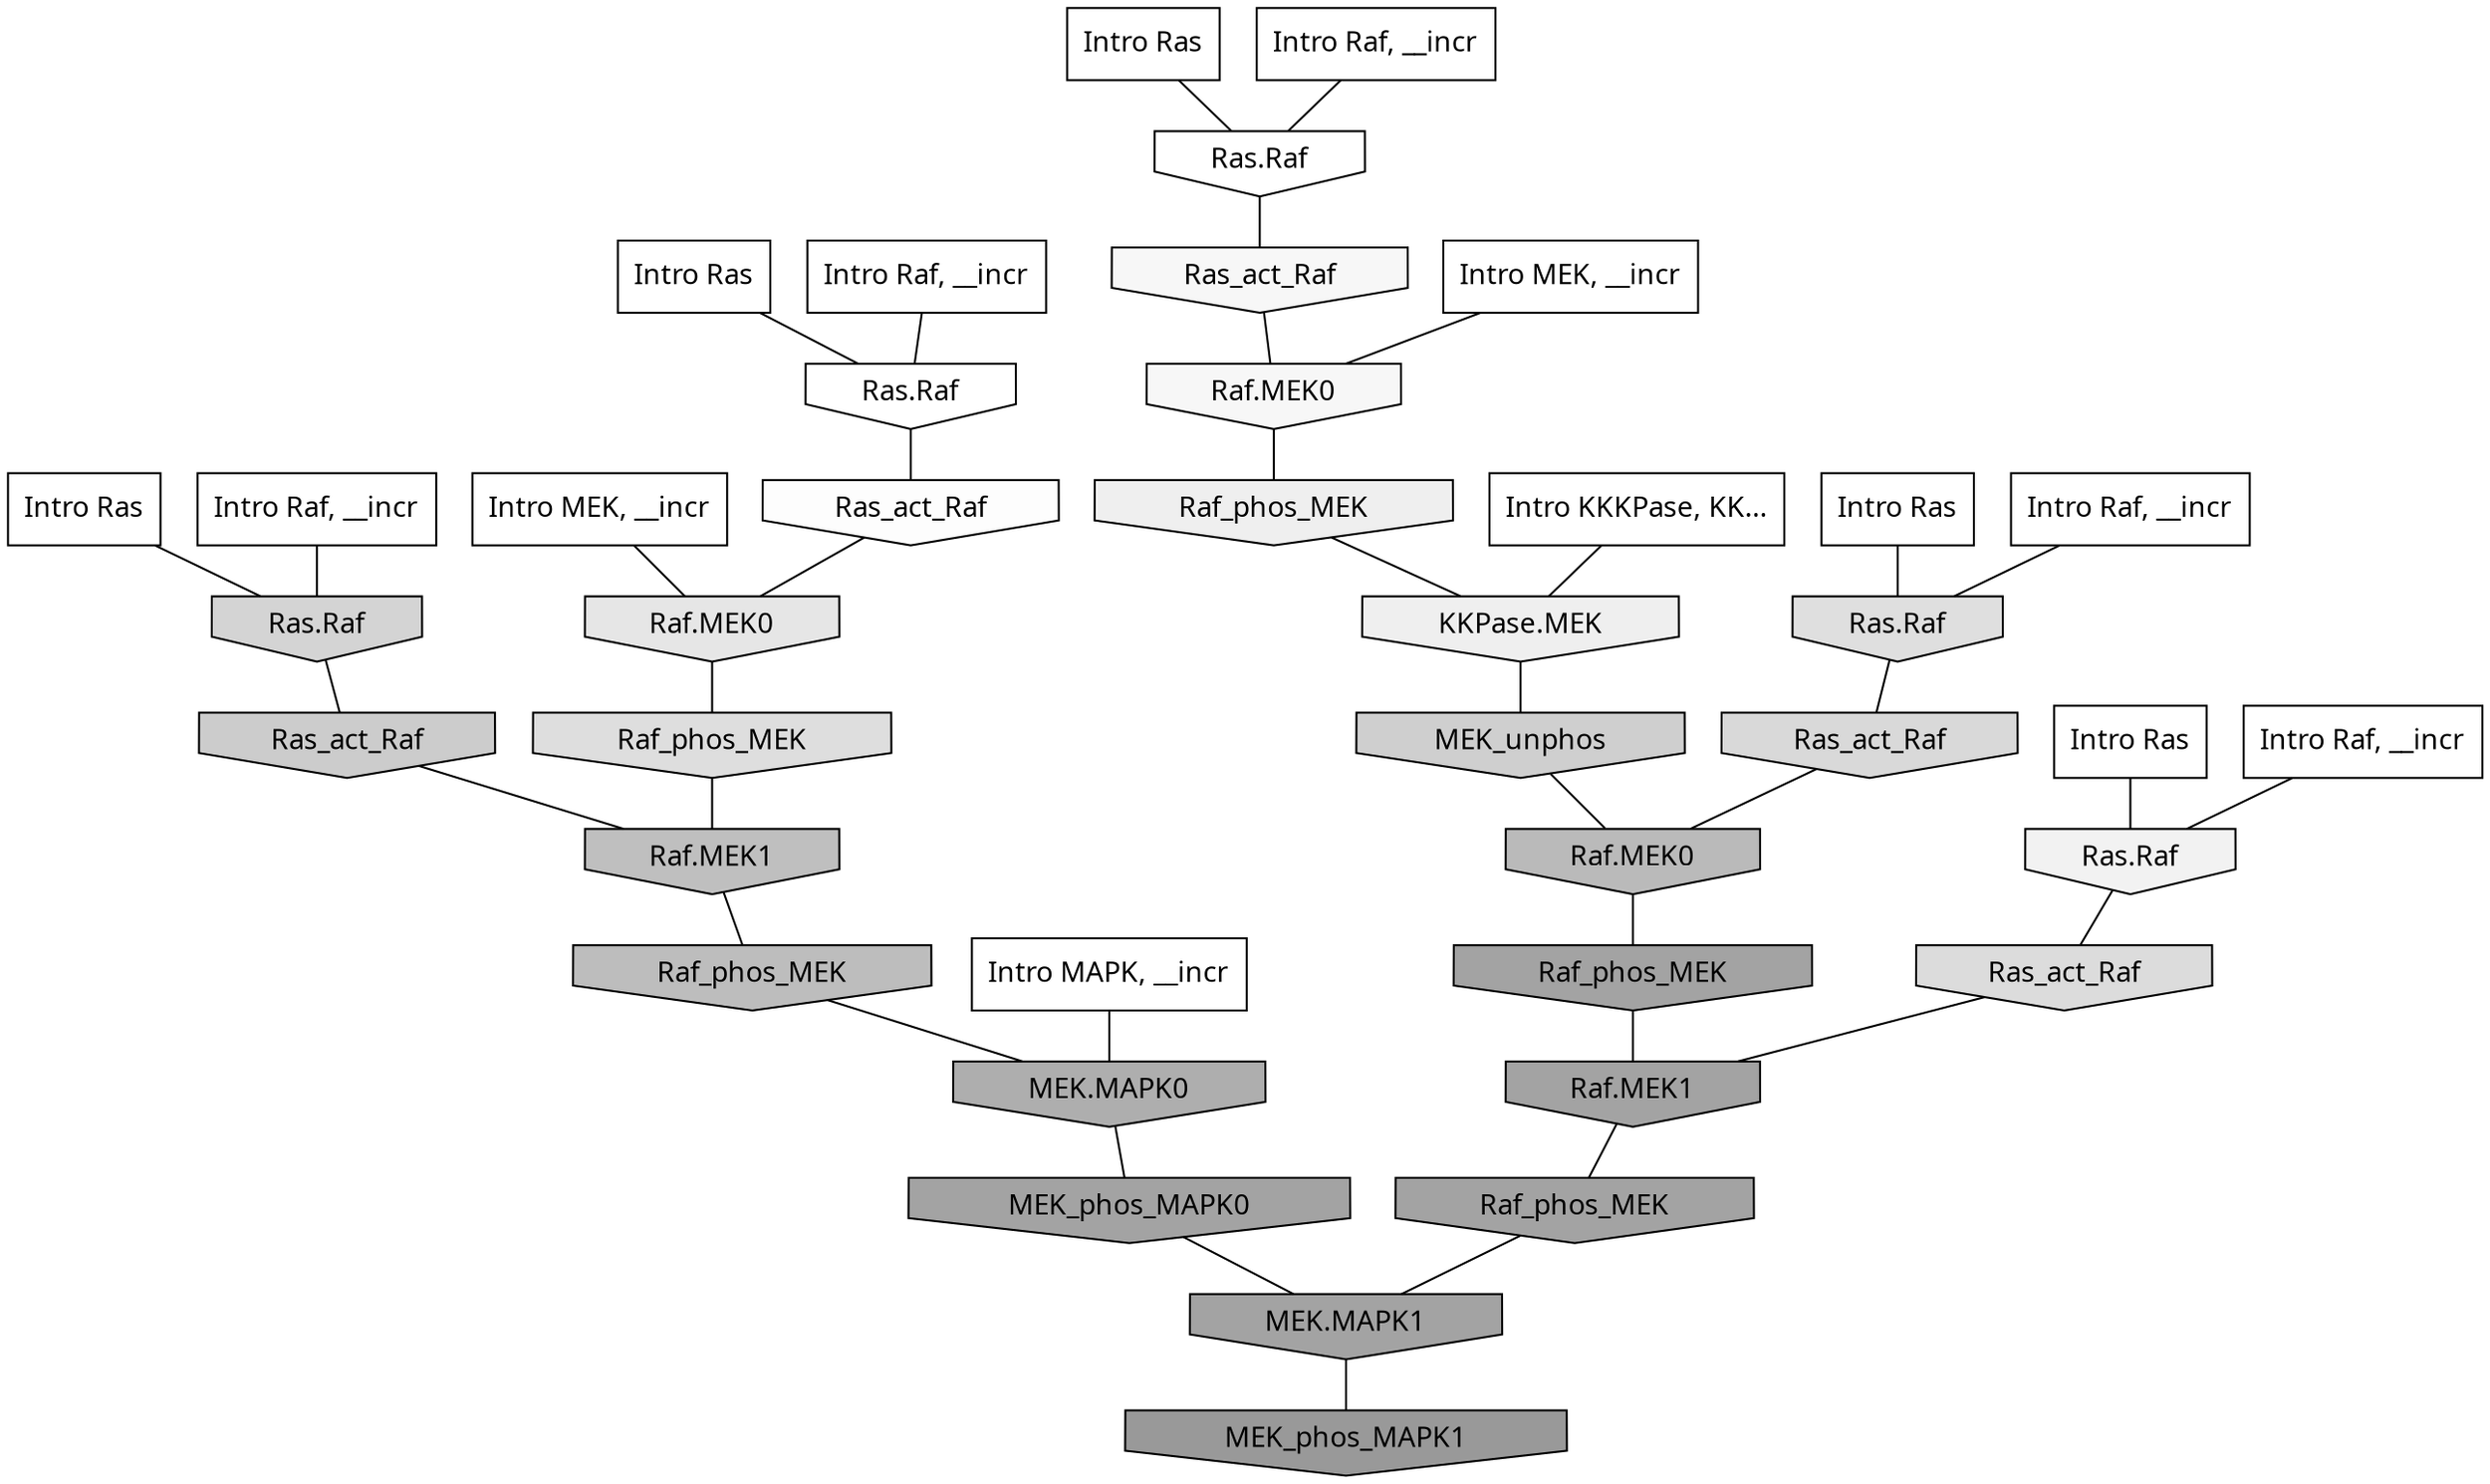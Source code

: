 digraph G{
  rankdir="TB";
  ranksep=0.30;
  node [fontname="CMU Serif"];
  edge [fontname="CMU Serif"];
  
  0 [label="Intro Ras", shape=rectangle, style=filled, fillcolor="0.000 0.000 1.000"]
  
  3 [label="Intro Ras", shape=rectangle, style=filled, fillcolor="0.000 0.000 1.000"]
  
  6 [label="Intro Ras", shape=rectangle, style=filled, fillcolor="0.000 0.000 1.000"]
  
  25 [label="Intro Ras", shape=rectangle, style=filled, fillcolor="0.000 0.000 1.000"]
  
  48 [label="Intro Ras", shape=rectangle, style=filled, fillcolor="0.000 0.000 1.000"]
  
  137 [label="Intro Raf, __incr", shape=rectangle, style=filled, fillcolor="0.000 0.000 1.000"]
  
  235 [label="Intro Raf, __incr", shape=rectangle, style=filled, fillcolor="0.000 0.000 1.000"]
  
  364 [label="Intro Raf, __incr", shape=rectangle, style=filled, fillcolor="0.000 0.000 1.000"]
  
  650 [label="Intro Raf, __incr", shape=rectangle, style=filled, fillcolor="0.000 0.000 1.000"]
  
  678 [label="Intro Raf, __incr", shape=rectangle, style=filled, fillcolor="0.000 0.000 1.000"]
  
  1575 [label="Intro MEK, __incr", shape=rectangle, style=filled, fillcolor="0.000 0.000 1.000"]
  
  2045 [label="Intro MEK, __incr", shape=rectangle, style=filled, fillcolor="0.000 0.000 1.000"]
  
  2907 [label="Intro MAPK, __incr", shape=rectangle, style=filled, fillcolor="0.000 0.000 1.000"]
  
  3189 [label="Intro KKKPase, KK...", shape=rectangle, style=filled, fillcolor="0.000 0.000 1.000"]
  
  3237 [label="Ras.Raf", shape=invhouse, style=filled, fillcolor="0.000 0.000 1.000"]
  
  3319 [label="Ras.Raf", shape=invhouse, style=filled, fillcolor="0.000 0.000 0.998"]
  
  3360 [label="Ras_act_Raf", shape=invhouse, style=filled, fillcolor="0.000 0.000 0.992"]
  
  3556 [label="Ras_act_Raf", shape=invhouse, style=filled, fillcolor="0.000 0.000 0.966"]
  
  3558 [label="Raf.MEK0", shape=invhouse, style=filled, fillcolor="0.000 0.000 0.966"]
  
  3745 [label="Ras.Raf", shape=invhouse, style=filled, fillcolor="0.000 0.000 0.949"]
  
  3930 [label="Raf_phos_MEK", shape=invhouse, style=filled, fillcolor="0.000 0.000 0.937"]
  
  3934 [label="KKPase.MEK", shape=invhouse, style=filled, fillcolor="0.000 0.000 0.937"]
  
  4531 [label="Raf.MEK0", shape=invhouse, style=filled, fillcolor="0.000 0.000 0.901"]
  
  5023 [label="Ras.Raf", shape=invhouse, style=filled, fillcolor="0.000 0.000 0.874"]
  
  5086 [label="Raf_phos_MEK", shape=invhouse, style=filled, fillcolor="0.000 0.000 0.870"]
  
  5290 [label="Ras_act_Raf", shape=invhouse, style=filled, fillcolor="0.000 0.000 0.860"]
  
  5531 [label="Ras_act_Raf", shape=invhouse, style=filled, fillcolor="0.000 0.000 0.848"]
  
  5898 [label="Ras.Raf", shape=invhouse, style=filled, fillcolor="0.000 0.000 0.831"]
  
  6308 [label="MEK_unphos", shape=invhouse, style=filled, fillcolor="0.000 0.000 0.812"]
  
  6729 [label="Ras_act_Raf", shape=invhouse, style=filled, fillcolor="0.000 0.000 0.797"]
  
  8399 [label="Raf.MEK1", shape=invhouse, style=filled, fillcolor="0.000 0.000 0.750"]
  
  8703 [label="Raf_phos_MEK", shape=invhouse, style=filled, fillcolor="0.000 0.000 0.742"]
  
  9228 [label="Raf.MEK0", shape=invhouse, style=filled, fillcolor="0.000 0.000 0.728"]
  
  11801 [label="MEK.MAPK0", shape=invhouse, style=filled, fillcolor="0.000 0.000 0.682"]
  
  14901 [label="Raf_phos_MEK", shape=invhouse, style=filled, fillcolor="0.000 0.000 0.640"]
  
  14955 [label="MEK_phos_MAPK0", shape=invhouse, style=filled, fillcolor="0.000 0.000 0.640"]
  
  14981 [label="Raf.MEK1", shape=invhouse, style=filled, fillcolor="0.000 0.000 0.639"]
  
  15050 [label="Raf_phos_MEK", shape=invhouse, style=filled, fillcolor="0.000 0.000 0.638"]
  
  15073 [label="MEK.MAPK1", shape=invhouse, style=filled, fillcolor="0.000 0.000 0.638"]
  
  17016 [label="MEK_phos_MAPK1", shape=invhouse, style=filled, fillcolor="0.000 0.000 0.600"]
  
  
  15073 -> 17016 [dir=none, color="0.000 0.000 0.000"] 
  15050 -> 15073 [dir=none, color="0.000 0.000 0.000"] 
  14981 -> 15050 [dir=none, color="0.000 0.000 0.000"] 
  14955 -> 15073 [dir=none, color="0.000 0.000 0.000"] 
  14901 -> 14981 [dir=none, color="0.000 0.000 0.000"] 
  11801 -> 14955 [dir=none, color="0.000 0.000 0.000"] 
  9228 -> 14901 [dir=none, color="0.000 0.000 0.000"] 
  8703 -> 11801 [dir=none, color="0.000 0.000 0.000"] 
  8399 -> 8703 [dir=none, color="0.000 0.000 0.000"] 
  6729 -> 8399 [dir=none, color="0.000 0.000 0.000"] 
  6308 -> 9228 [dir=none, color="0.000 0.000 0.000"] 
  5898 -> 6729 [dir=none, color="0.000 0.000 0.000"] 
  5531 -> 9228 [dir=none, color="0.000 0.000 0.000"] 
  5290 -> 14981 [dir=none, color="0.000 0.000 0.000"] 
  5086 -> 8399 [dir=none, color="0.000 0.000 0.000"] 
  5023 -> 5531 [dir=none, color="0.000 0.000 0.000"] 
  4531 -> 5086 [dir=none, color="0.000 0.000 0.000"] 
  3934 -> 6308 [dir=none, color="0.000 0.000 0.000"] 
  3930 -> 3934 [dir=none, color="0.000 0.000 0.000"] 
  3745 -> 5290 [dir=none, color="0.000 0.000 0.000"] 
  3558 -> 3930 [dir=none, color="0.000 0.000 0.000"] 
  3556 -> 3558 [dir=none, color="0.000 0.000 0.000"] 
  3360 -> 4531 [dir=none, color="0.000 0.000 0.000"] 
  3319 -> 3556 [dir=none, color="0.000 0.000 0.000"] 
  3237 -> 3360 [dir=none, color="0.000 0.000 0.000"] 
  3189 -> 3934 [dir=none, color="0.000 0.000 0.000"] 
  2907 -> 11801 [dir=none, color="0.000 0.000 0.000"] 
  2045 -> 4531 [dir=none, color="0.000 0.000 0.000"] 
  1575 -> 3558 [dir=none, color="0.000 0.000 0.000"] 
  678 -> 3237 [dir=none, color="0.000 0.000 0.000"] 
  650 -> 5898 [dir=none, color="0.000 0.000 0.000"] 
  364 -> 5023 [dir=none, color="0.000 0.000 0.000"] 
  235 -> 3319 [dir=none, color="0.000 0.000 0.000"] 
  137 -> 3745 [dir=none, color="0.000 0.000 0.000"] 
  48 -> 5898 [dir=none, color="0.000 0.000 0.000"] 
  25 -> 3745 [dir=none, color="0.000 0.000 0.000"] 
  6 -> 3237 [dir=none, color="0.000 0.000 0.000"] 
  3 -> 5023 [dir=none, color="0.000 0.000 0.000"] 
  0 -> 3319 [dir=none, color="0.000 0.000 0.000"] 
  
  }
